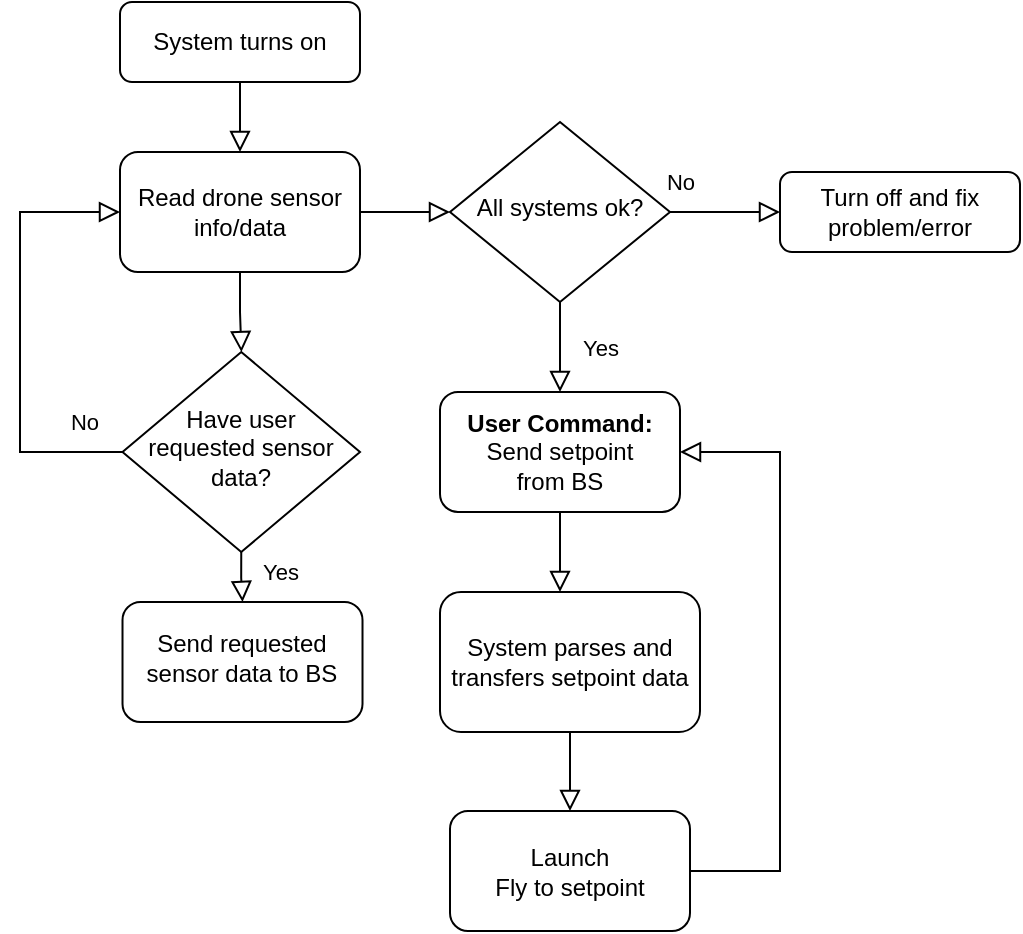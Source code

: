 <mxfile version="14.6.3" type="device"><diagram id="C5RBs43oDa-KdzZeNtuy" name="Page-1"><mxGraphModel dx="1038" dy="547" grid="1" gridSize="10" guides="1" tooltips="1" connect="1" arrows="1" fold="1" page="1" pageScale="1" pageWidth="827" pageHeight="1169" math="0" shadow="0"><root><mxCell id="WIyWlLk6GJQsqaUBKTNV-0"/><mxCell id="WIyWlLk6GJQsqaUBKTNV-1" parent="WIyWlLk6GJQsqaUBKTNV-0"/><mxCell id="NLdrLcy91jlK9kiJ1mE5-17" value="" style="edgeStyle=orthogonalEdgeStyle;rounded=0;orthogonalLoop=1;jettySize=auto;html=1;endArrow=block;endFill=0;endSize=8;strokeWidth=1;" parent="WIyWlLk6GJQsqaUBKTNV-1" source="WIyWlLk6GJQsqaUBKTNV-3" target="NLdrLcy91jlK9kiJ1mE5-16" edge="1"><mxGeometry relative="1" as="geometry"/></mxCell><mxCell id="WIyWlLk6GJQsqaUBKTNV-3" value="System turns on" style="rounded=1;whiteSpace=wrap;html=1;fontSize=12;glass=0;strokeWidth=1;shadow=0;" parent="WIyWlLk6GJQsqaUBKTNV-1" vertex="1"><mxGeometry x="310" y="120" width="120" height="40" as="geometry"/></mxCell><mxCell id="WIyWlLk6GJQsqaUBKTNV-4" value="Yes" style="rounded=0;html=1;jettySize=auto;orthogonalLoop=1;fontSize=11;endArrow=block;endFill=0;endSize=8;strokeWidth=1;shadow=0;labelBackgroundColor=none;edgeStyle=orthogonalEdgeStyle;entryX=0.5;entryY=0;entryDx=0;entryDy=0;" parent="WIyWlLk6GJQsqaUBKTNV-1" source="WIyWlLk6GJQsqaUBKTNV-6" target="NLdrLcy91jlK9kiJ1mE5-1" edge="1"><mxGeometry y="20" relative="1" as="geometry"><mxPoint as="offset"/><mxPoint x="530" y="300" as="targetPoint"/></mxGeometry></mxCell><mxCell id="WIyWlLk6GJQsqaUBKTNV-5" value="No" style="edgeStyle=orthogonalEdgeStyle;rounded=0;html=1;jettySize=auto;orthogonalLoop=1;fontSize=11;endArrow=block;endFill=0;endSize=8;strokeWidth=1;shadow=0;labelBackgroundColor=none;" parent="WIyWlLk6GJQsqaUBKTNV-1" source="WIyWlLk6GJQsqaUBKTNV-6" target="WIyWlLk6GJQsqaUBKTNV-7" edge="1"><mxGeometry x="-0.818" y="15" relative="1" as="geometry"><mxPoint as="offset"/></mxGeometry></mxCell><mxCell id="WIyWlLk6GJQsqaUBKTNV-6" value="All systems ok?" style="rhombus;whiteSpace=wrap;html=1;shadow=0;fontFamily=Helvetica;fontSize=12;align=center;strokeWidth=1;spacing=6;spacingTop=-4;" parent="WIyWlLk6GJQsqaUBKTNV-1" vertex="1"><mxGeometry x="475" y="180" width="110" height="90" as="geometry"/></mxCell><mxCell id="WIyWlLk6GJQsqaUBKTNV-7" value="Turn off and fix problem/error" style="rounded=1;whiteSpace=wrap;html=1;fontSize=12;glass=0;strokeWidth=1;shadow=0;" parent="WIyWlLk6GJQsqaUBKTNV-1" vertex="1"><mxGeometry x="640" y="205" width="120" height="40" as="geometry"/></mxCell><mxCell id="WIyWlLk6GJQsqaUBKTNV-8" value="" style="rounded=0;html=1;jettySize=auto;orthogonalLoop=1;fontSize=11;endArrow=block;endFill=0;endSize=8;strokeWidth=1;shadow=0;labelBackgroundColor=none;edgeStyle=orthogonalEdgeStyle;exitX=0.5;exitY=1;exitDx=0;exitDy=0;" parent="WIyWlLk6GJQsqaUBKTNV-1" source="NLdrLcy91jlK9kiJ1mE5-1" edge="1"><mxGeometry x="0.333" y="20" relative="1" as="geometry"><mxPoint as="offset"/><mxPoint x="530" y="390" as="sourcePoint"/><mxPoint x="530" y="415" as="targetPoint"/></mxGeometry></mxCell><mxCell id="NLdrLcy91jlK9kiJ1mE5-1" value="&lt;div&gt;&lt;b&gt;User Command:&lt;/b&gt; Send setpoint&lt;/div&gt;&lt;div&gt;from BS&lt;br&gt;&lt;/div&gt;" style="rounded=1;whiteSpace=wrap;html=1;" parent="WIyWlLk6GJQsqaUBKTNV-1" vertex="1"><mxGeometry x="470" y="315" width="120" height="60" as="geometry"/></mxCell><mxCell id="NLdrLcy91jlK9kiJ1mE5-45" value="" style="edgeStyle=orthogonalEdgeStyle;rounded=0;orthogonalLoop=1;jettySize=auto;html=1;endArrow=block;endFill=0;endSize=8;strokeWidth=1;" parent="WIyWlLk6GJQsqaUBKTNV-1" source="NLdrLcy91jlK9kiJ1mE5-4" target="NLdrLcy91jlK9kiJ1mE5-14" edge="1"><mxGeometry relative="1" as="geometry"/></mxCell><mxCell id="NLdrLcy91jlK9kiJ1mE5-4" value="System parses and transfers setpoint data" style="rounded=1;whiteSpace=wrap;html=1;" parent="WIyWlLk6GJQsqaUBKTNV-1" vertex="1"><mxGeometry x="470" y="415" width="130" height="70" as="geometry"/></mxCell><mxCell id="4SrPQ43mei45CKLdXoG6-0" style="edgeStyle=orthogonalEdgeStyle;rounded=0;orthogonalLoop=1;jettySize=auto;html=1;exitX=1;exitY=0.5;exitDx=0;exitDy=0;entryX=1;entryY=0.5;entryDx=0;entryDy=0;endArrow=block;endFill=0;endSize=8;" parent="WIyWlLk6GJQsqaUBKTNV-1" source="NLdrLcy91jlK9kiJ1mE5-14" target="NLdrLcy91jlK9kiJ1mE5-1" edge="1"><mxGeometry relative="1" as="geometry"><Array as="points"><mxPoint x="640" y="555"/><mxPoint x="640" y="345"/></Array></mxGeometry></mxCell><mxCell id="NLdrLcy91jlK9kiJ1mE5-14" value="&lt;div&gt;Launch&lt;/div&gt;&lt;div&gt;Fly to setpoint&lt;br&gt;&lt;/div&gt;" style="whiteSpace=wrap;html=1;rounded=1;" parent="WIyWlLk6GJQsqaUBKTNV-1" vertex="1"><mxGeometry x="475" y="524.5" width="120" height="60" as="geometry"/></mxCell><mxCell id="NLdrLcy91jlK9kiJ1mE5-19" value="" style="edgeStyle=orthogonalEdgeStyle;rounded=0;orthogonalLoop=1;jettySize=auto;html=1;endArrow=block;endFill=0;endSize=8;strokeWidth=1;" parent="WIyWlLk6GJQsqaUBKTNV-1" source="NLdrLcy91jlK9kiJ1mE5-16" target="NLdrLcy91jlK9kiJ1mE5-18" edge="1"><mxGeometry relative="1" as="geometry"/></mxCell><mxCell id="NLdrLcy91jlK9kiJ1mE5-36" style="edgeStyle=orthogonalEdgeStyle;rounded=0;orthogonalLoop=1;jettySize=auto;html=1;exitX=1;exitY=0.5;exitDx=0;exitDy=0;endArrow=block;endFill=0;endSize=8;strokeWidth=1;entryX=0;entryY=0.5;entryDx=0;entryDy=0;" parent="WIyWlLk6GJQsqaUBKTNV-1" source="NLdrLcy91jlK9kiJ1mE5-16" target="WIyWlLk6GJQsqaUBKTNV-6" edge="1"><mxGeometry relative="1" as="geometry"><mxPoint x="440" y="225.034" as="targetPoint"/></mxGeometry></mxCell><mxCell id="NLdrLcy91jlK9kiJ1mE5-16" value="Read drone sensor info/data " style="whiteSpace=wrap;html=1;rounded=1;shadow=0;strokeWidth=1;glass=0;" parent="WIyWlLk6GJQsqaUBKTNV-1" vertex="1"><mxGeometry x="310" y="195" width="120" height="60" as="geometry"/></mxCell><mxCell id="NLdrLcy91jlK9kiJ1mE5-29" style="edgeStyle=orthogonalEdgeStyle;rounded=0;orthogonalLoop=1;jettySize=auto;html=1;exitX=0;exitY=0.5;exitDx=0;exitDy=0;entryX=0;entryY=0.5;entryDx=0;entryDy=0;endArrow=block;endFill=0;endSize=8;strokeWidth=1;" parent="WIyWlLk6GJQsqaUBKTNV-1" source="NLdrLcy91jlK9kiJ1mE5-18" target="NLdrLcy91jlK9kiJ1mE5-16" edge="1"><mxGeometry relative="1" as="geometry"><Array as="points"><mxPoint x="260" y="345"/><mxPoint x="260" y="225"/></Array></mxGeometry></mxCell><mxCell id="NLdrLcy91jlK9kiJ1mE5-30" value="&lt;div&gt;No&lt;/div&gt;" style="edgeLabel;html=1;align=center;verticalAlign=middle;resizable=0;points=[];" parent="NLdrLcy91jlK9kiJ1mE5-29" vertex="1" connectable="0"><mxGeometry x="-0.82" y="1" relative="1" as="geometry"><mxPoint y="-16" as="offset"/></mxGeometry></mxCell><mxCell id="NLdrLcy91jlK9kiJ1mE5-34" style="edgeStyle=orthogonalEdgeStyle;rounded=0;orthogonalLoop=1;jettySize=auto;html=1;exitX=0.5;exitY=1;exitDx=0;exitDy=0;entryX=0.5;entryY=0;entryDx=0;entryDy=0;endArrow=block;endFill=0;endSize=8;strokeWidth=1;" parent="WIyWlLk6GJQsqaUBKTNV-1" source="NLdrLcy91jlK9kiJ1mE5-18" target="NLdrLcy91jlK9kiJ1mE5-31" edge="1"><mxGeometry relative="1" as="geometry"><Array as="points"><mxPoint x="371" y="408"/><mxPoint x="371" y="408"/></Array></mxGeometry></mxCell><mxCell id="NLdrLcy91jlK9kiJ1mE5-35" value="Yes" style="edgeLabel;html=1;align=center;verticalAlign=middle;resizable=0;points=[];" parent="NLdrLcy91jlK9kiJ1mE5-34" vertex="1" connectable="0"><mxGeometry x="-0.223" relative="1" as="geometry"><mxPoint x="19" as="offset"/></mxGeometry></mxCell><mxCell id="NLdrLcy91jlK9kiJ1mE5-18" value="Have user requested sensor data?" style="rhombus;whiteSpace=wrap;html=1;shadow=0;fontFamily=Helvetica;fontSize=12;align=center;strokeWidth=1;spacing=6;spacingTop=-4;" parent="WIyWlLk6GJQsqaUBKTNV-1" vertex="1"><mxGeometry x="311.25" y="295" width="118.75" height="100" as="geometry"/></mxCell><mxCell id="NLdrLcy91jlK9kiJ1mE5-31" value="Send requested sensor data to BS" style="whiteSpace=wrap;html=1;shadow=0;strokeWidth=1;spacing=6;spacingTop=-4;rounded=1;" parent="WIyWlLk6GJQsqaUBKTNV-1" vertex="1"><mxGeometry x="311.255" y="420" width="120" height="60" as="geometry"/></mxCell></root></mxGraphModel></diagram></mxfile>